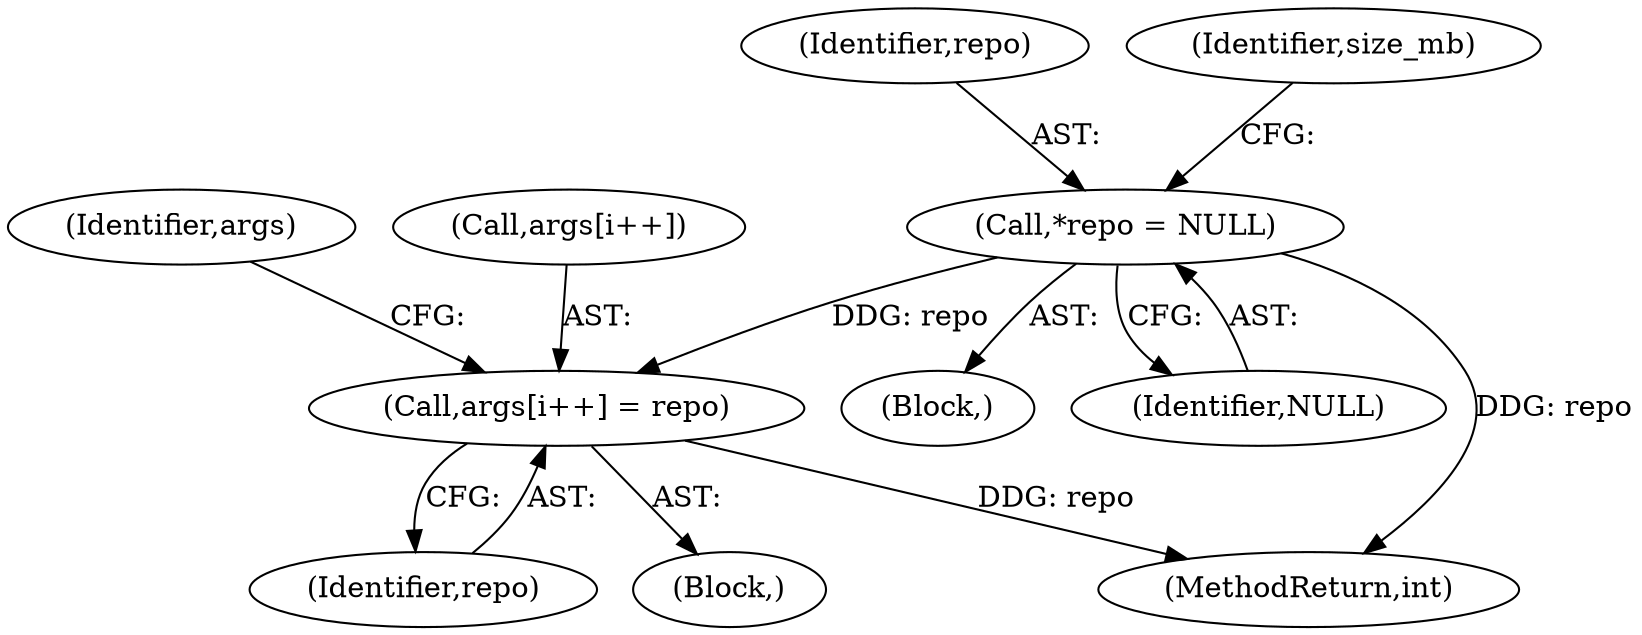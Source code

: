 digraph "0_abrt_50ee8130fb4cd4ef1af7682a2c85dd99cb99424e@array" {
"1000324" [label="(Call,args[i++] = repo)"];
"1000142" [label="(Call,*repo = NULL)"];
"1000325" [label="(Call,args[i++])"];
"1000332" [label="(Identifier,args)"];
"1000142" [label="(Call,*repo = NULL)"];
"1000324" [label="(Call,args[i++] = repo)"];
"1000445" [label="(MethodReturn,int)"];
"1000144" [label="(Identifier,NULL)"];
"1000143" [label="(Identifier,repo)"];
"1000116" [label="(Block,)"];
"1000147" [label="(Identifier,size_mb)"];
"1000329" [label="(Identifier,repo)"];
"1000317" [label="(Block,)"];
"1000324" -> "1000317"  [label="AST: "];
"1000324" -> "1000329"  [label="CFG: "];
"1000325" -> "1000324"  [label="AST: "];
"1000329" -> "1000324"  [label="AST: "];
"1000332" -> "1000324"  [label="CFG: "];
"1000324" -> "1000445"  [label="DDG: repo"];
"1000142" -> "1000324"  [label="DDG: repo"];
"1000142" -> "1000116"  [label="AST: "];
"1000142" -> "1000144"  [label="CFG: "];
"1000143" -> "1000142"  [label="AST: "];
"1000144" -> "1000142"  [label="AST: "];
"1000147" -> "1000142"  [label="CFG: "];
"1000142" -> "1000445"  [label="DDG: repo"];
}
